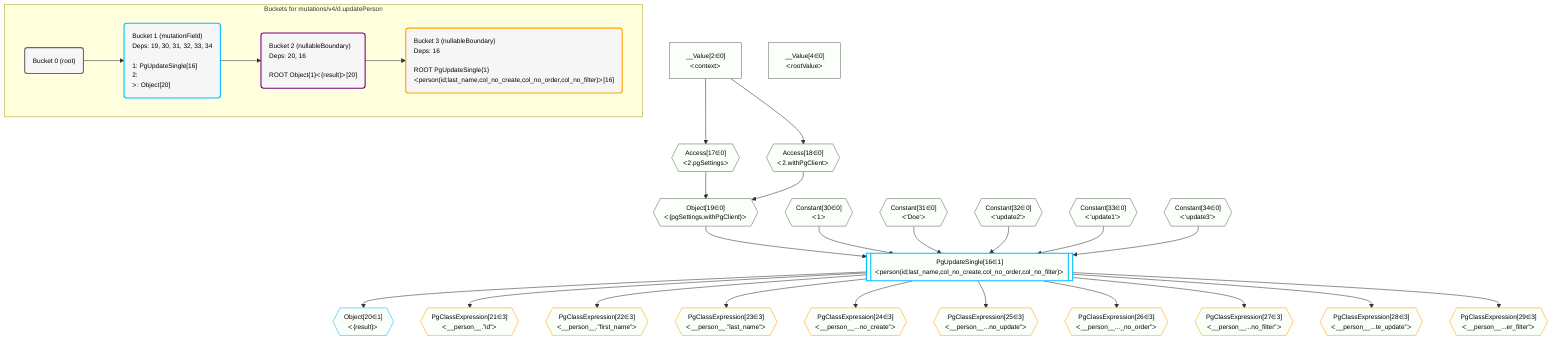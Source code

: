 %%{init: {'themeVariables': { 'fontSize': '12px'}}}%%
graph TD
    classDef path fill:#eee,stroke:#000,color:#000
    classDef plan fill:#fff,stroke-width:1px,color:#000
    classDef itemplan fill:#fff,stroke-width:2px,color:#000
    classDef unbatchedplan fill:#dff,stroke-width:1px,color:#000
    classDef sideeffectplan fill:#fcc,stroke-width:2px,color:#000
    classDef bucket fill:#f6f6f6,color:#000,stroke-width:2px,text-align:left


    %% plan dependencies
    Object19{{"Object[19∈0]<br />ᐸ{pgSettings,withPgClient}ᐳ"}}:::plan
    Access17{{"Access[17∈0]<br />ᐸ2.pgSettingsᐳ"}}:::plan
    Access18{{"Access[18∈0]<br />ᐸ2.withPgClientᐳ"}}:::plan
    Access17 & Access18 --> Object19
    __Value2["__Value[2∈0]<br />ᐸcontextᐳ"]:::plan
    __Value2 --> Access17
    __Value2 --> Access18
    __Value4["__Value[4∈0]<br />ᐸrootValueᐳ"]:::plan
    Constant30{{"Constant[30∈0]<br />ᐸ1ᐳ"}}:::plan
    Constant31{{"Constant[31∈0]<br />ᐸ'Doe'ᐳ"}}:::plan
    Constant32{{"Constant[32∈0]<br />ᐸ'update2'ᐳ"}}:::plan
    Constant33{{"Constant[33∈0]<br />ᐸ'update1'ᐳ"}}:::plan
    Constant34{{"Constant[34∈0]<br />ᐸ'update3'ᐳ"}}:::plan
    PgUpdateSingle16[["PgUpdateSingle[16∈1]<br />ᐸperson(id;last_name,col_no_create,col_no_order,col_no_filter)ᐳ"]]:::sideeffectplan
    Object19 & Constant30 & Constant31 & Constant32 & Constant33 & Constant34 --> PgUpdateSingle16
    Object20{{"Object[20∈1]<br />ᐸ{result}ᐳ"}}:::plan
    PgUpdateSingle16 --> Object20
    PgClassExpression21{{"PgClassExpression[21∈3]<br />ᐸ__person__.”id”ᐳ"}}:::plan
    PgUpdateSingle16 --> PgClassExpression21
    PgClassExpression22{{"PgClassExpression[22∈3]<br />ᐸ__person__.”first_name”ᐳ"}}:::plan
    PgUpdateSingle16 --> PgClassExpression22
    PgClassExpression23{{"PgClassExpression[23∈3]<br />ᐸ__person__.”last_name”ᐳ"}}:::plan
    PgUpdateSingle16 --> PgClassExpression23
    PgClassExpression24{{"PgClassExpression[24∈3]<br />ᐸ__person__...no_create”ᐳ"}}:::plan
    PgUpdateSingle16 --> PgClassExpression24
    PgClassExpression25{{"PgClassExpression[25∈3]<br />ᐸ__person__...no_update”ᐳ"}}:::plan
    PgUpdateSingle16 --> PgClassExpression25
    PgClassExpression26{{"PgClassExpression[26∈3]<br />ᐸ__person__..._no_order”ᐳ"}}:::plan
    PgUpdateSingle16 --> PgClassExpression26
    PgClassExpression27{{"PgClassExpression[27∈3]<br />ᐸ__person__...no_filter”ᐳ"}}:::plan
    PgUpdateSingle16 --> PgClassExpression27
    PgClassExpression28{{"PgClassExpression[28∈3]<br />ᐸ__person__...te_update”ᐳ"}}:::plan
    PgUpdateSingle16 --> PgClassExpression28
    PgClassExpression29{{"PgClassExpression[29∈3]<br />ᐸ__person__...er_filter”ᐳ"}}:::plan
    PgUpdateSingle16 --> PgClassExpression29

    %% define steps

    subgraph "Buckets for mutations/v4/d.updatePerson"
    Bucket0("Bucket 0 (root)"):::bucket
    classDef bucket0 stroke:#696969
    class Bucket0,__Value2,__Value4,Access17,Access18,Object19,Constant30,Constant31,Constant32,Constant33,Constant34 bucket0
    Bucket1("Bucket 1 (mutationField)<br />Deps: 19, 30, 31, 32, 33, 34<br /><br />1: PgUpdateSingle[16]<br />2: <br />ᐳ: Object[20]"):::bucket
    classDef bucket1 stroke:#00bfff
    class Bucket1,PgUpdateSingle16,Object20 bucket1
    Bucket2("Bucket 2 (nullableBoundary)<br />Deps: 20, 16<br /><br />ROOT Object{1}ᐸ{result}ᐳ[20]"):::bucket
    classDef bucket2 stroke:#7f007f
    class Bucket2 bucket2
    Bucket3("Bucket 3 (nullableBoundary)<br />Deps: 16<br /><br />ROOT PgUpdateSingle{1}ᐸperson(id;last_name,col_no_create,col_no_order,col_no_filter)ᐳ[16]"):::bucket
    classDef bucket3 stroke:#ffa500
    class Bucket3,PgClassExpression21,PgClassExpression22,PgClassExpression23,PgClassExpression24,PgClassExpression25,PgClassExpression26,PgClassExpression27,PgClassExpression28,PgClassExpression29 bucket3
    Bucket0 --> Bucket1
    Bucket1 --> Bucket2
    Bucket2 --> Bucket3
    classDef unary fill:#fafffa,borderWidth:8px
    class Object19,Access17,Access18,__Value2,__Value4,Constant30,Constant31,Constant32,Constant33,Constant34,PgUpdateSingle16,Object20,PgClassExpression21,PgClassExpression22,PgClassExpression23,PgClassExpression24,PgClassExpression25,PgClassExpression26,PgClassExpression27,PgClassExpression28,PgClassExpression29 unary
    end